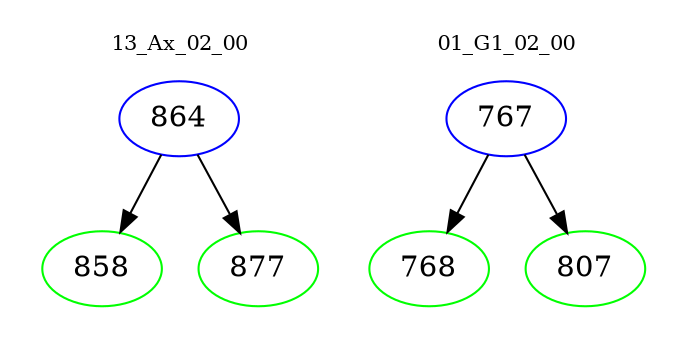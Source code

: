 digraph{
subgraph cluster_0 {
color = white
label = "13_Ax_02_00";
fontsize=10;
T0_864 [label="864", color="blue"]
T0_864 -> T0_858 [color="black"]
T0_858 [label="858", color="green"]
T0_864 -> T0_877 [color="black"]
T0_877 [label="877", color="green"]
}
subgraph cluster_1 {
color = white
label = "01_G1_02_00";
fontsize=10;
T1_767 [label="767", color="blue"]
T1_767 -> T1_768 [color="black"]
T1_768 [label="768", color="green"]
T1_767 -> T1_807 [color="black"]
T1_807 [label="807", color="green"]
}
}

